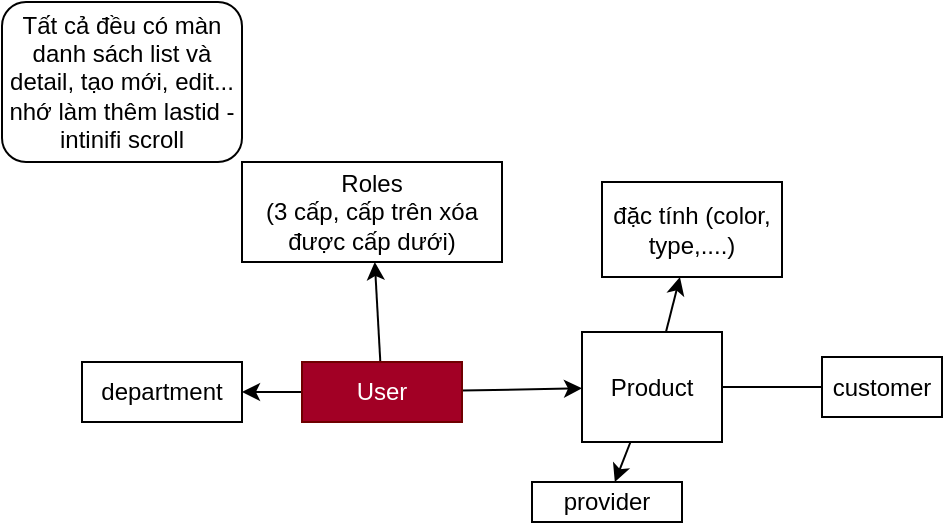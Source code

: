 <mxfile>
    <diagram id="BDQvI6-Tsaio0tfKZttW" name="Page-1">
        <mxGraphModel dx="576" dy="449" grid="1" gridSize="10" guides="1" tooltips="1" connect="1" arrows="1" fold="1" page="1" pageScale="1" pageWidth="850" pageHeight="1100" math="0" shadow="0">
            <root>
                <mxCell id="0"/>
                <mxCell id="1" parent="0"/>
                <mxCell id="4" value="" style="edgeStyle=none;html=1;" edge="1" parent="1" source="2" target="3">
                    <mxGeometry relative="1" as="geometry"/>
                </mxCell>
                <mxCell id="6" value="" style="edgeStyle=none;html=1;" edge="1" parent="1" source="2" target="5">
                    <mxGeometry relative="1" as="geometry"/>
                </mxCell>
                <mxCell id="8" value="" style="edgeStyle=none;html=1;" edge="1" parent="1" source="2" target="7">
                    <mxGeometry relative="1" as="geometry"/>
                </mxCell>
                <mxCell id="2" value="User" style="rounded=0;whiteSpace=wrap;html=1;fillColor=#a20025;fontColor=#ffffff;strokeColor=#6F0000;" vertex="1" parent="1">
                    <mxGeometry x="190" y="190" width="80" height="30" as="geometry"/>
                </mxCell>
                <mxCell id="3" value="Roles&lt;br&gt;(3 cấp, cấp trên xóa được cấp dưới)" style="whiteSpace=wrap;html=1;rounded=0;" vertex="1" parent="1">
                    <mxGeometry x="160" y="90" width="130" height="50" as="geometry"/>
                </mxCell>
                <mxCell id="5" value="department" style="whiteSpace=wrap;html=1;rounded=0;" vertex="1" parent="1">
                    <mxGeometry x="80" y="190" width="80" height="30" as="geometry"/>
                </mxCell>
                <mxCell id="10" value="" style="edgeStyle=none;html=1;" edge="1" parent="1" source="7" target="9">
                    <mxGeometry relative="1" as="geometry"/>
                </mxCell>
                <mxCell id="13" value="" style="edgeStyle=none;html=1;" edge="1" parent="1" source="7" target="12">
                    <mxGeometry relative="1" as="geometry"/>
                </mxCell>
                <mxCell id="15" value="" style="edgeStyle=none;html=1;" edge="1" parent="1" source="7">
                    <mxGeometry relative="1" as="geometry">
                        <mxPoint x="475" y="202.5" as="targetPoint"/>
                    </mxGeometry>
                </mxCell>
                <mxCell id="7" value="Product" style="whiteSpace=wrap;html=1;rounded=0;" vertex="1" parent="1">
                    <mxGeometry x="330" y="175" width="70" height="55" as="geometry"/>
                </mxCell>
                <mxCell id="9" value="đặc tính (color, type,....)" style="whiteSpace=wrap;html=1;rounded=0;" vertex="1" parent="1">
                    <mxGeometry x="340" y="100" width="90" height="47.5" as="geometry"/>
                </mxCell>
                <mxCell id="11" value="Tất cả đều có màn danh sách list và detail, tạo mới, edit... nhớ làm thêm lastid - intinifi scroll" style="rounded=1;whiteSpace=wrap;html=1;" vertex="1" parent="1">
                    <mxGeometry x="40" y="10" width="120" height="80" as="geometry"/>
                </mxCell>
                <mxCell id="12" value="provider" style="whiteSpace=wrap;html=1;rounded=0;" vertex="1" parent="1">
                    <mxGeometry x="305" y="250" width="75" height="20" as="geometry"/>
                </mxCell>
                <mxCell id="16" value="customer" style="rounded=0;whiteSpace=wrap;html=1;" vertex="1" parent="1">
                    <mxGeometry x="450" y="187.5" width="60" height="30" as="geometry"/>
                </mxCell>
            </root>
        </mxGraphModel>
    </diagram>
</mxfile>